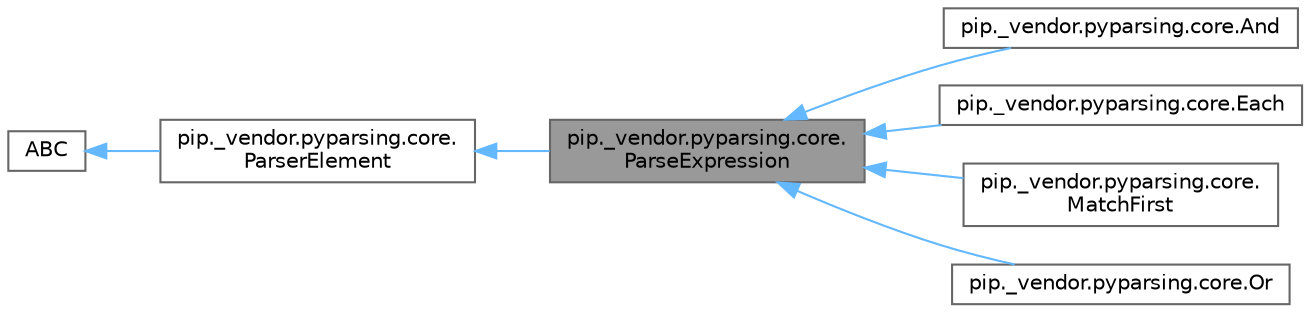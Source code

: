 digraph "pip._vendor.pyparsing.core.ParseExpression"
{
 // LATEX_PDF_SIZE
  bgcolor="transparent";
  edge [fontname=Helvetica,fontsize=10,labelfontname=Helvetica,labelfontsize=10];
  node [fontname=Helvetica,fontsize=10,shape=box,height=0.2,width=0.4];
  rankdir="LR";
  Node1 [id="Node000001",label="pip._vendor.pyparsing.core.\lParseExpression",height=0.2,width=0.4,color="gray40", fillcolor="grey60", style="filled", fontcolor="black",tooltip=" "];
  Node2 -> Node1 [id="edge1_Node000001_Node000002",dir="back",color="steelblue1",style="solid",tooltip=" "];
  Node2 [id="Node000002",label="pip._vendor.pyparsing.core.\lParserElement",height=0.2,width=0.4,color="gray40", fillcolor="white", style="filled",URL="$classpip_1_1__vendor_1_1pyparsing_1_1core_1_1_parser_element.html",tooltip=" "];
  Node3 -> Node2 [id="edge2_Node000002_Node000003",dir="back",color="steelblue1",style="solid",tooltip=" "];
  Node3 [id="Node000003",label="ABC",height=0.2,width=0.4,color="gray40", fillcolor="white", style="filled",tooltip=" "];
  Node1 -> Node4 [id="edge3_Node000001_Node000004",dir="back",color="steelblue1",style="solid",tooltip=" "];
  Node4 [id="Node000004",label="pip._vendor.pyparsing.core.And",height=0.2,width=0.4,color="gray40", fillcolor="white", style="filled",URL="$classpip_1_1__vendor_1_1pyparsing_1_1core_1_1_and.html",tooltip=" "];
  Node1 -> Node5 [id="edge4_Node000001_Node000005",dir="back",color="steelblue1",style="solid",tooltip=" "];
  Node5 [id="Node000005",label="pip._vendor.pyparsing.core.Each",height=0.2,width=0.4,color="gray40", fillcolor="white", style="filled",URL="$classpip_1_1__vendor_1_1pyparsing_1_1core_1_1_each.html",tooltip=" "];
  Node1 -> Node6 [id="edge5_Node000001_Node000006",dir="back",color="steelblue1",style="solid",tooltip=" "];
  Node6 [id="Node000006",label="pip._vendor.pyparsing.core.\lMatchFirst",height=0.2,width=0.4,color="gray40", fillcolor="white", style="filled",URL="$classpip_1_1__vendor_1_1pyparsing_1_1core_1_1_match_first.html",tooltip=" "];
  Node1 -> Node7 [id="edge6_Node000001_Node000007",dir="back",color="steelblue1",style="solid",tooltip=" "];
  Node7 [id="Node000007",label="pip._vendor.pyparsing.core.Or",height=0.2,width=0.4,color="gray40", fillcolor="white", style="filled",URL="$classpip_1_1__vendor_1_1pyparsing_1_1core_1_1_or.html",tooltip=" "];
}
